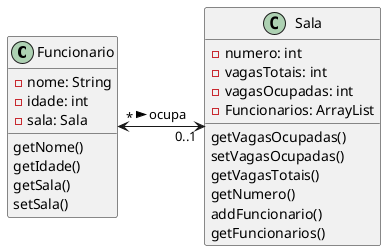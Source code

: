 /*
@startuml test
Funcionario "*"<--right--> "0..1" Sala : ocupa >
class Funcionario{
    -nome: String
    -idade: int
    -sala: Sala
    getNome()
    getIdade()
    getSala()
    setSala()
}
class Sala{
    -numero: int
    -vagasTotais: int
    -vagasOcupadas: int
    -Funcionarios: ArrayList
    getVagasOcupadas()
    setVagasOcupadas()
    getVagasTotais()
    getNumero()
    addFuncionario()
    getFuncionarios()
}
@enduml
*/